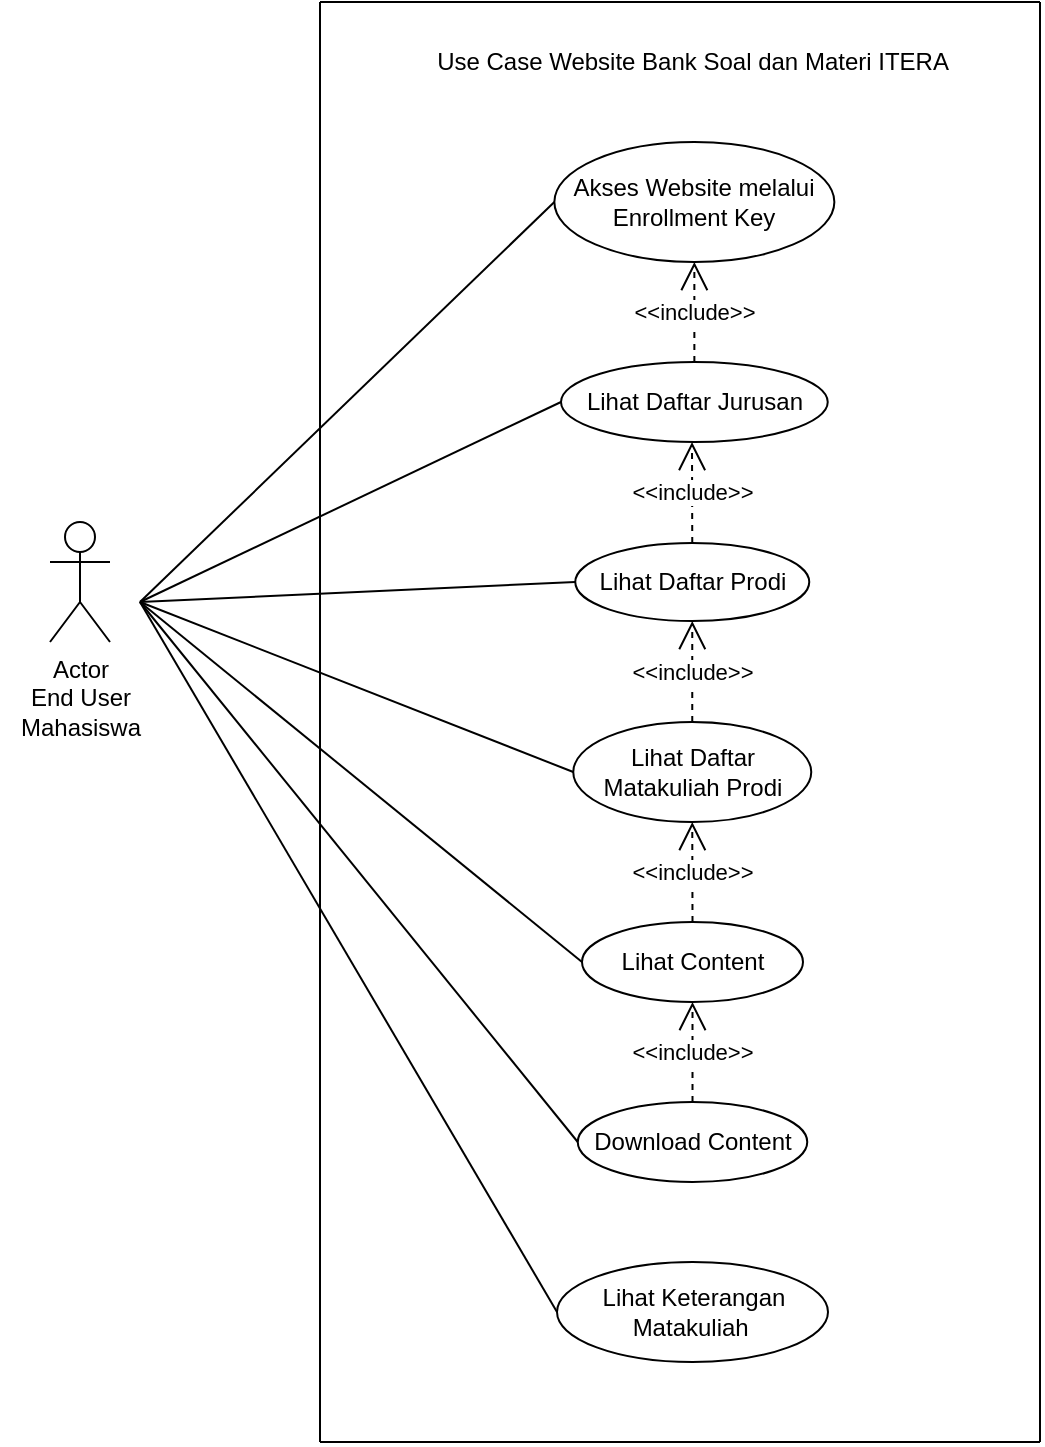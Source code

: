 <mxfile version="12.7.9" type="device"><diagram id="4D1_t6zt90hHknTdRlhp" name="Page-1"><mxGraphModel dx="1259" dy="1600" grid="1" gridSize="10" guides="1" tooltips="1" connect="1" arrows="1" fold="1" page="1" pageScale="1" pageWidth="850" pageHeight="1100" math="0" shadow="0"><root><mxCell id="0"/><mxCell id="1" parent="0"/><mxCell id="teCJuIyIFe4dC2HYHT6o-1" value="Actor" style="shape=umlActor;verticalLabelPosition=bottom;labelBackgroundColor=#ffffff;verticalAlign=top;html=1;outlineConnect=0;" parent="1" vertex="1"><mxGeometry x="65" y="180" width="30" height="60" as="geometry"/></mxCell><mxCell id="teCJuIyIFe4dC2HYHT6o-2" value="End User&lt;br&gt;Mahasiswa" style="text;html=1;align=center;verticalAlign=middle;resizable=0;points=[];autosize=1;" parent="1" vertex="1"><mxGeometry x="40" y="260" width="80" height="30" as="geometry"/></mxCell><mxCell id="teCJuIyIFe4dC2HYHT6o-3" value="Akses Website melalui Enrollment Key" style="ellipse;whiteSpace=wrap;html=1;" parent="1" vertex="1"><mxGeometry x="317.18" y="-10" width="140" height="60" as="geometry"/></mxCell><mxCell id="teCJuIyIFe4dC2HYHT6o-4" value="Lihat Daftar Prodi" style="ellipse;whiteSpace=wrap;html=1;" parent="1" vertex="1"><mxGeometry x="327.63" y="190.5" width="117" height="39" as="geometry"/></mxCell><mxCell id="teCJuIyIFe4dC2HYHT6o-5" value="Lihat Daftar Matakuliah Prodi" style="ellipse;whiteSpace=wrap;html=1;" parent="1" vertex="1"><mxGeometry x="326.63" y="280" width="119" height="50" as="geometry"/></mxCell><mxCell id="teCJuIyIFe4dC2HYHT6o-6" value="Lihat Content" style="ellipse;whiteSpace=wrap;html=1;" parent="1" vertex="1"><mxGeometry x="331" y="380" width="110.5" height="40" as="geometry"/></mxCell><mxCell id="teCJuIyIFe4dC2HYHT6o-8" value="Lihat Keterangan Matakuliah&amp;nbsp;" style="ellipse;whiteSpace=wrap;html=1;" parent="1" vertex="1"><mxGeometry x="318.5" y="550" width="135.5" height="50" as="geometry"/></mxCell><mxCell id="teCJuIyIFe4dC2HYHT6o-9" value="Download Content" style="ellipse;whiteSpace=wrap;html=1;" parent="1" vertex="1"><mxGeometry x="328.88" y="470" width="114.75" height="40" as="geometry"/></mxCell><mxCell id="teCJuIyIFe4dC2HYHT6o-10" value="" style="endArrow=none;html=1;" parent="1" edge="1"><mxGeometry width="50" height="50" relative="1" as="geometry"><mxPoint x="200" y="640" as="sourcePoint"/><mxPoint x="200" y="-80" as="targetPoint"/></mxGeometry></mxCell><mxCell id="teCJuIyIFe4dC2HYHT6o-11" value="" style="endArrow=none;html=1;" parent="1" edge="1"><mxGeometry width="50" height="50" relative="1" as="geometry"><mxPoint x="200" y="640" as="sourcePoint"/><mxPoint x="560" y="640" as="targetPoint"/></mxGeometry></mxCell><mxCell id="teCJuIyIFe4dC2HYHT6o-12" value="" style="endArrow=none;html=1;" parent="1" edge="1"><mxGeometry width="50" height="50" relative="1" as="geometry"><mxPoint x="200" y="-80" as="sourcePoint"/><mxPoint x="560" y="-80" as="targetPoint"/></mxGeometry></mxCell><mxCell id="teCJuIyIFe4dC2HYHT6o-13" value="" style="endArrow=none;html=1;" parent="1" edge="1"><mxGeometry width="50" height="50" relative="1" as="geometry"><mxPoint x="560" y="640" as="sourcePoint"/><mxPoint x="560" y="-80" as="targetPoint"/></mxGeometry></mxCell><mxCell id="teCJuIyIFe4dC2HYHT6o-14" value="Use Case Website Bank Soal dan Materi ITERA" style="text;html=1;align=center;verticalAlign=middle;resizable=0;points=[];autosize=1;" parent="1" vertex="1"><mxGeometry x="251.13" y="-60" width="270" height="20" as="geometry"/></mxCell><mxCell id="teCJuIyIFe4dC2HYHT6o-15" value="" style="endArrow=none;html=1;entryX=0;entryY=0.5;entryDx=0;entryDy=0;" parent="1" target="teCJuIyIFe4dC2HYHT6o-3" edge="1"><mxGeometry width="50" height="50" relative="1" as="geometry"><mxPoint x="110" y="220" as="sourcePoint"/><mxPoint x="450" y="200" as="targetPoint"/></mxGeometry></mxCell><mxCell id="teCJuIyIFe4dC2HYHT6o-16" value="" style="endArrow=none;html=1;entryX=0;entryY=0.5;entryDx=0;entryDy=0;" parent="1" target="teCJuIyIFe4dC2HYHT6o-4" edge="1"><mxGeometry width="50" height="50" relative="1" as="geometry"><mxPoint x="110" y="220" as="sourcePoint"/><mxPoint x="326.25" y="80" as="targetPoint"/></mxGeometry></mxCell><mxCell id="teCJuIyIFe4dC2HYHT6o-17" value="" style="endArrow=none;html=1;entryX=0;entryY=0.5;entryDx=0;entryDy=0;" parent="1" target="teCJuIyIFe4dC2HYHT6o-5" edge="1"><mxGeometry width="50" height="50" relative="1" as="geometry"><mxPoint x="110" y="220" as="sourcePoint"/><mxPoint x="336.25" y="90" as="targetPoint"/></mxGeometry></mxCell><mxCell id="teCJuIyIFe4dC2HYHT6o-18" value="" style="endArrow=none;html=1;entryX=0;entryY=0.5;entryDx=0;entryDy=0;" parent="1" target="teCJuIyIFe4dC2HYHT6o-6" edge="1"><mxGeometry width="50" height="50" relative="1" as="geometry"><mxPoint x="110" y="220" as="sourcePoint"/><mxPoint x="346.25" y="100" as="targetPoint"/></mxGeometry></mxCell><mxCell id="teCJuIyIFe4dC2HYHT6o-19" value="" style="endArrow=none;html=1;entryX=0;entryY=0.5;entryDx=0;entryDy=0;" parent="1" target="teCJuIyIFe4dC2HYHT6o-9" edge="1"><mxGeometry width="50" height="50" relative="1" as="geometry"><mxPoint x="110" y="220" as="sourcePoint"/><mxPoint x="356.25" y="110" as="targetPoint"/></mxGeometry></mxCell><mxCell id="teCJuIyIFe4dC2HYHT6o-20" value="" style="endArrow=none;html=1;entryX=0;entryY=0.5;entryDx=0;entryDy=0;" parent="1" target="teCJuIyIFe4dC2HYHT6o-8" edge="1"><mxGeometry width="50" height="50" relative="1" as="geometry"><mxPoint x="110" y="220" as="sourcePoint"/><mxPoint x="366.25" y="120" as="targetPoint"/></mxGeometry></mxCell><mxCell id="teCJuIyIFe4dC2HYHT6o-21" value="&amp;lt;&amp;lt;include&amp;gt;&amp;gt;" style="endArrow=open;endSize=12;dashed=1;html=1;exitX=0.5;exitY=0;exitDx=0;exitDy=0;entryX=0.5;entryY=1;entryDx=0;entryDy=0;" parent="1" source="teCJuIyIFe4dC2HYHT6o-5" target="teCJuIyIFe4dC2HYHT6o-4" edge="1"><mxGeometry width="160" relative="1" as="geometry"><mxPoint x="463.5" y="263" as="sourcePoint"/><mxPoint x="689" y="443" as="targetPoint"/></mxGeometry></mxCell><mxCell id="teCJuIyIFe4dC2HYHT6o-22" value="&amp;lt;&amp;lt;include&amp;gt;&amp;gt;" style="endArrow=open;endSize=12;dashed=1;html=1;exitX=0.5;exitY=0;exitDx=0;exitDy=0;entryX=0.5;entryY=1;entryDx=0;entryDy=0;" parent="1" source="teCJuIyIFe4dC2HYHT6o-6" target="teCJuIyIFe4dC2HYHT6o-5" edge="1"><mxGeometry width="160" relative="1" as="geometry"><mxPoint x="473.5" y="273" as="sourcePoint"/><mxPoint x="699" y="453" as="targetPoint"/></mxGeometry></mxCell><mxCell id="teCJuIyIFe4dC2HYHT6o-23" value="&amp;lt;&amp;lt;include&amp;gt;&amp;gt;" style="endArrow=open;endSize=12;dashed=1;html=1;exitX=0.5;exitY=0;exitDx=0;exitDy=0;entryX=0.5;entryY=1;entryDx=0;entryDy=0;" parent="1" source="teCJuIyIFe4dC2HYHT6o-9" target="teCJuIyIFe4dC2HYHT6o-6" edge="1"><mxGeometry width="160" relative="1" as="geometry"><mxPoint x="483.5" y="283" as="sourcePoint"/><mxPoint x="709" y="463" as="targetPoint"/></mxGeometry></mxCell><mxCell id="teCJuIyIFe4dC2HYHT6o-28" value="&amp;lt;&amp;lt;include&amp;gt;&amp;gt;" style="endArrow=open;endSize=12;dashed=1;html=1;exitX=0.5;exitY=0;exitDx=0;exitDy=0;" parent="1" source="teCJuIyIFe4dC2HYHT6o-4" edge="1"><mxGeometry width="160" relative="1" as="geometry"><mxPoint x="390" y="130" as="sourcePoint"/><mxPoint x="386" y="140" as="targetPoint"/></mxGeometry></mxCell><mxCell id="7UgI4pGcucQ6-AfyShRk-1" value="Lihat Daftar Jurusan" style="ellipse;whiteSpace=wrap;html=1;" vertex="1" parent="1"><mxGeometry x="320.5" y="100" width="133.37" height="40" as="geometry"/></mxCell><mxCell id="7UgI4pGcucQ6-AfyShRk-2" value="" style="endArrow=none;html=1;entryX=0;entryY=0.5;entryDx=0;entryDy=0;" edge="1" parent="1" target="7UgI4pGcucQ6-AfyShRk-1"><mxGeometry width="50" height="50" relative="1" as="geometry"><mxPoint x="110" y="220" as="sourcePoint"/><mxPoint x="320" y="100" as="targetPoint"/></mxGeometry></mxCell><mxCell id="7UgI4pGcucQ6-AfyShRk-3" value="&amp;lt;&amp;lt;include&amp;gt;&amp;gt;" style="endArrow=open;endSize=12;dashed=1;html=1;exitX=0.5;exitY=0;exitDx=0;exitDy=0;entryX=0.5;entryY=1;entryDx=0;entryDy=0;" edge="1" parent="1" source="7UgI4pGcucQ6-AfyShRk-1" target="teCJuIyIFe4dC2HYHT6o-3"><mxGeometry width="160" relative="1" as="geometry"><mxPoint x="396.13" y="200.5" as="sourcePoint"/><mxPoint x="460" y="160" as="targetPoint"/></mxGeometry></mxCell></root></mxGraphModel></diagram></mxfile>